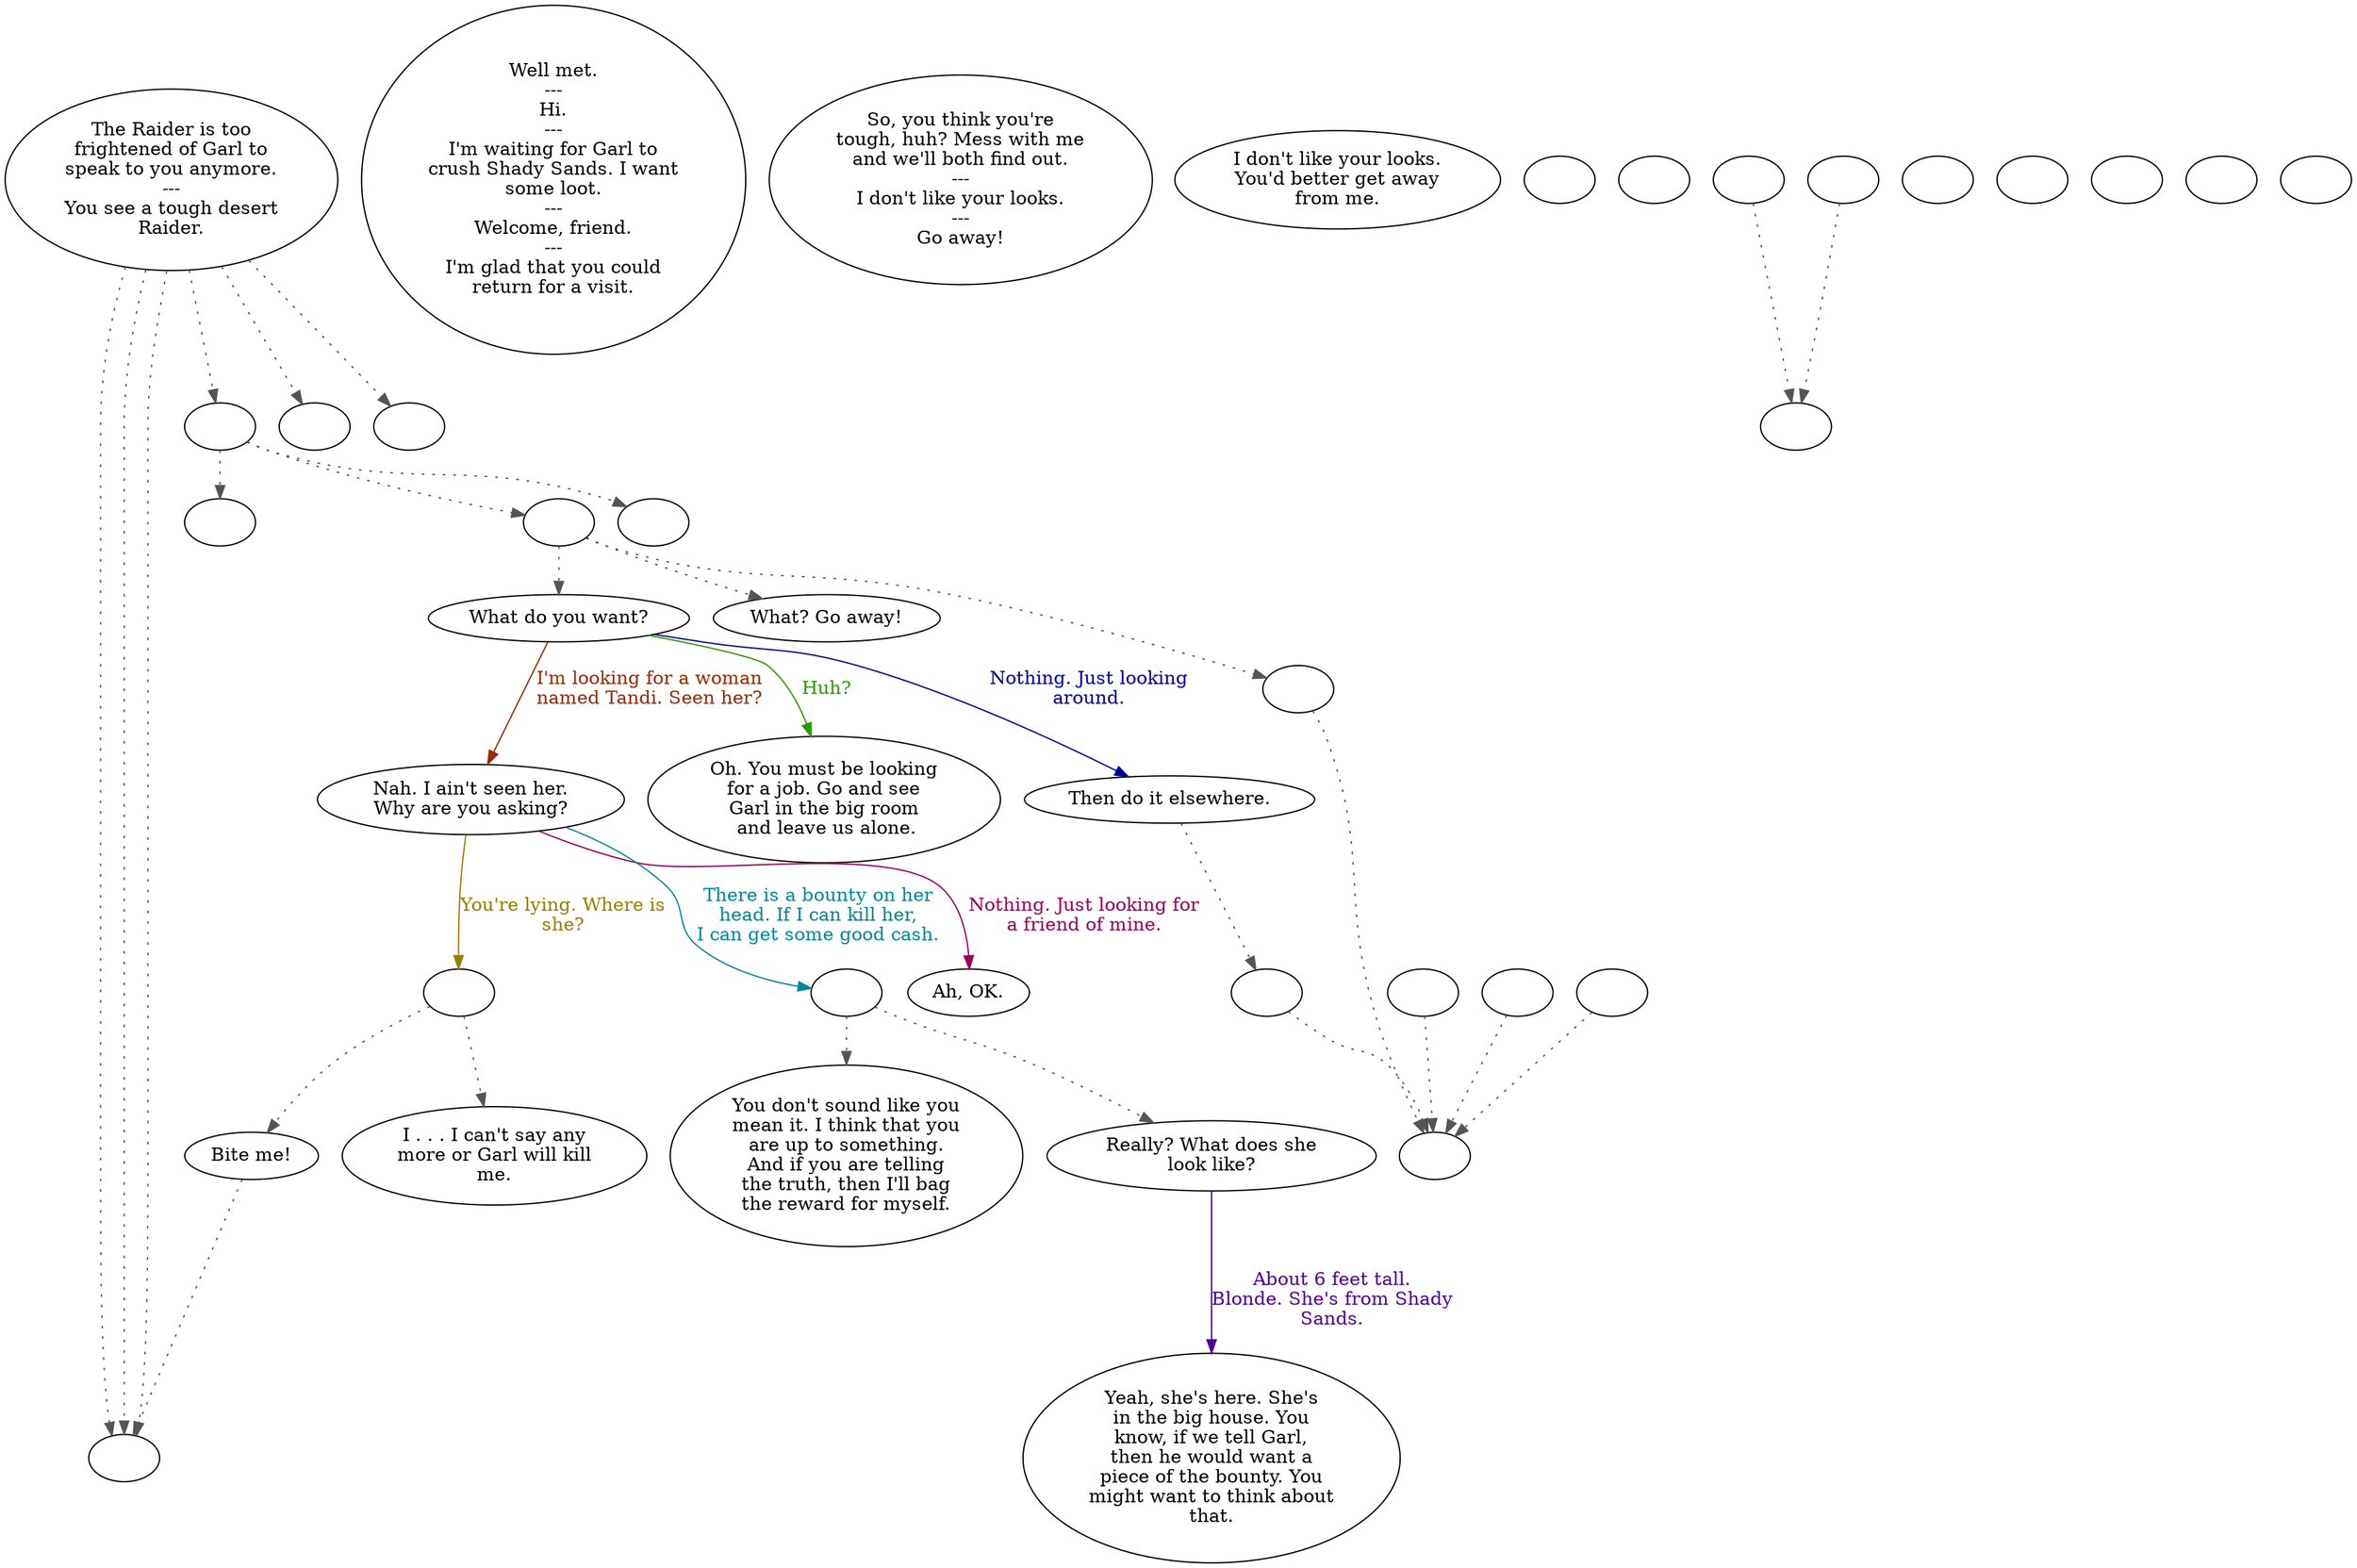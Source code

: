 digraph GENRAIDR {
  "start" [style=filled       fillcolor="#FFFFFF"       color="#000000"]
  "start" -> "combat" [style=dotted color="#555555"]
  "start" -> "combat" [style=dotted color="#555555"]
  "start" -> "combat" [style=dotted color="#555555"]
  "start" -> "do_dialogue" [style=dotted color="#555555"]
  "start" -> "Critter_Action" [style=dotted color="#555555"]
  "start" -> "damage_p_proc" [style=dotted color="#555555"]
  "start" [label="The Raider is too\nfrightened of Garl to\nspeak to you anymore.\n---\nYou see a tough desert\nRaider."]
  "do_dialogue" [style=filled       fillcolor="#FFFFFF"       color="#000000"]
  "do_dialogue" -> "guard00" [style=dotted color="#555555"]
  "do_dialogue" -> "guard02" [style=dotted color="#555555"]
  "do_dialogue" -> "sys_dialog" [style=dotted color="#555555"]
  "do_dialogue" [label=""]
  "sys_dialog" [style=filled       fillcolor="#FFFFFF"       color="#000000"]
  "sys_dialog" -> "get_reaction" [style=dotted color="#555555"]
  "sys_dialog" -> "guard04" [style=dotted color="#555555"]
  "sys_dialog" -> "guard15" [style=dotted color="#555555"]
  "sys_dialog" [label=""]
  "guard00" [style=filled       fillcolor="#FFFFFF"       color="#000000"]
  "guard00" [label=""]
  "guard01" [style=filled       fillcolor="#FFFFFF"       color="#000000"]
  "guard01" [label="Well met.\n---\nHi.\n---\nI'm waiting for Garl to\ncrush Shady Sands. I want\nsome loot.\n---\nWelcome, friend.\n---\nI'm glad that you could\nreturn for a visit."]
  "guard02" [style=filled       fillcolor="#FFFFFF"       color="#000000"]
  "guard02" [label=""]
  "guard03" [style=filled       fillcolor="#FFFFFF"       color="#000000"]
  "guard03" [label="So, you think you're\ntough, huh? Mess with me\nand we'll both find out.\n---\nI don't like your looks.\n---\nGo away!"]
  "guard04" [style=filled       fillcolor="#FFFFFF"       color="#000000"]
  "guard04" [label="What do you want?"]
  "guard04" -> "guard07" [label="I'm looking for a woman\nnamed Tandi. Seen her?" color="#992B00" fontcolor="#992B00"]
  "guard04" -> "guard06" [label="Nothing. Just looking\naround." color="#000299" fontcolor="#000299"]
  "guard04" -> "guard05" [label="Huh?" color="#2E9900" fontcolor="#2E9900"]
  "guard05" [style=filled       fillcolor="#FFFFFF"       color="#000000"]
  "guard05" [label="Oh. You must be looking\nfor a job. Go and see\nGarl in the big room\n and leave us alone."]
  "guard06" [style=filled       fillcolor="#FFFFFF"       color="#000000"]
  "guard06" -> "DownReact" [style=dotted color="#555555"]
  "guard06" [label="Then do it elsewhere."]
  "guard07" [style=filled       fillcolor="#FFFFFF"       color="#000000"]
  "guard07" [label="Nah. I ain't seen her.\nWhy are you asking?"]
  "guard07" -> "guard08" [label="Nothing. Just looking for\na friend of mine." color="#99005B" fontcolor="#99005B"]
  "guard07" -> "guard07a" [label="There is a bounty on her\nhead. If I can kill her,\nI can get some good cash." color="#008899" fontcolor="#008899"]
  "guard07" -> "guard07b" [label="You're lying. Where is\nshe?" color="#997E00" fontcolor="#997E00"]
  "guard07a" [style=filled       fillcolor="#FFFFFF"       color="#000000"]
  "guard07a" -> "guard09" [style=dotted color="#555555"]
  "guard07a" -> "guard11" [style=dotted color="#555555"]
  "guard07a" [label=""]
  "guard07b" [style=filled       fillcolor="#FFFFFF"       color="#000000"]
  "guard07b" -> "guard12" [style=dotted color="#555555"]
  "guard07b" -> "guard13" [style=dotted color="#555555"]
  "guard07b" [label=""]
  "guard08" [style=filled       fillcolor="#FFFFFF"       color="#000000"]
  "guard08" [label="Ah, OK."]
  "guard09" [style=filled       fillcolor="#FFFFFF"       color="#000000"]
  "guard09" [label="Really? What does she\nlook like?"]
  "guard09" -> "guard10" [label="About 6 feet tall.\nBlonde. She's from Shady\nSands." color="#510099" fontcolor="#510099"]
  "guard10" [style=filled       fillcolor="#FFFFFF"       color="#000000"]
  "guard10" [label="Yeah, she's here. She's\nin the big house. You\nknow, if we tell Garl,\nthen he would want a\npiece of the bounty. You\nmight want to think about\nthat."]
  "guard11" [style=filled       fillcolor="#FFFFFF"       color="#000000"]
  "guard11" [label="You don't sound like you\nmean it. I think that you\nare up to something.\nAnd if you are telling\nthe truth, then I'll bag\nthe reward for myself."]
  "guard12" [style=filled       fillcolor="#FFFFFF"       color="#000000"]
  "guard12" [label="I . . . I can't say any\nmore or Garl will kill\nme."]
  "guard13" [style=filled       fillcolor="#FFFFFF"       color="#000000"]
  "guard13" -> "combat" [style=dotted color="#555555"]
  "guard13" [label="Bite me!"]
  "guard14" [style=filled       fillcolor="#FFFFFF"       color="#000000"]
  "guard14" [label="I don't like your looks.\nYou'd better get away\nfrom me."]
  "guard15" [style=filled       fillcolor="#FFFFFF"       color="#000000"]
  "guard15" [label="What? Go away!"]
  "guardend" [style=filled       fillcolor="#FFFFFF"       color="#000000"]
  "guardend" [label=""]
  "combat" [style=filled       fillcolor="#FFFFFF"       color="#000000"]
  "combat" [label=""]
  "weapon_check" [style=filled       fillcolor="#FFFFFF"       color="#000000"]
  "weapon_check" [label=""]
  "Critter_Action" [style=filled       fillcolor="#FFFFFF"       color="#000000"]
  "Critter_Action" [label=""]
  "damage_p_proc" [style=filled       fillcolor="#FFFFFF"       color="#000000"]
  "damage_p_proc" [label=""]
  "get_reaction" [style=filled       fillcolor="#FFFFFF"       color="#000000"]
  "get_reaction" -> "ReactToLevel" [style=dotted color="#555555"]
  "get_reaction" [label=""]
  "ReactToLevel" [style=filled       fillcolor="#FFFFFF"       color="#000000"]
  "ReactToLevel" [label=""]
  "LevelToReact" [style=filled       fillcolor="#FFFFFF"       color="#000000"]
  "LevelToReact" [label=""]
  "UpReact" [style=filled       fillcolor="#FFFFFF"       color="#000000"]
  "UpReact" -> "ReactToLevel" [style=dotted color="#555555"]
  "UpReact" [label=""]
  "DownReact" [style=filled       fillcolor="#FFFFFF"       color="#000000"]
  "DownReact" -> "ReactToLevel" [style=dotted color="#555555"]
  "DownReact" [label=""]
  "BottomReact" [style=filled       fillcolor="#FFFFFF"       color="#000000"]
  "BottomReact" [label=""]
  "TopReact" [style=filled       fillcolor="#FFFFFF"       color="#000000"]
  "TopReact" [label=""]
  "BigUpReact" [style=filled       fillcolor="#FFFFFF"       color="#000000"]
  "BigUpReact" -> "ReactToLevel" [style=dotted color="#555555"]
  "BigUpReact" [label=""]
  "BigDownReact" [style=filled       fillcolor="#FFFFFF"       color="#000000"]
  "BigDownReact" -> "ReactToLevel" [style=dotted color="#555555"]
  "BigDownReact" [label=""]
  "UpReactLevel" [style=filled       fillcolor="#FFFFFF"       color="#000000"]
  "UpReactLevel" -> "LevelToReact" [style=dotted color="#555555"]
  "UpReactLevel" [label=""]
  "DownReactLevel" [style=filled       fillcolor="#FFFFFF"       color="#000000"]
  "DownReactLevel" -> "LevelToReact" [style=dotted color="#555555"]
  "DownReactLevel" [label=""]
  "Goodbyes" [style=filled       fillcolor="#FFFFFF"       color="#000000"]
  "Goodbyes" [label=""]
  "first" [style=filled       fillcolor="#FFFFFF"       color="#000000"]
  "first" [label=""]
  "notfirst" [style=filled       fillcolor="#FFFFFF"       color="#000000"]
  "notfirst" [label=""]
}